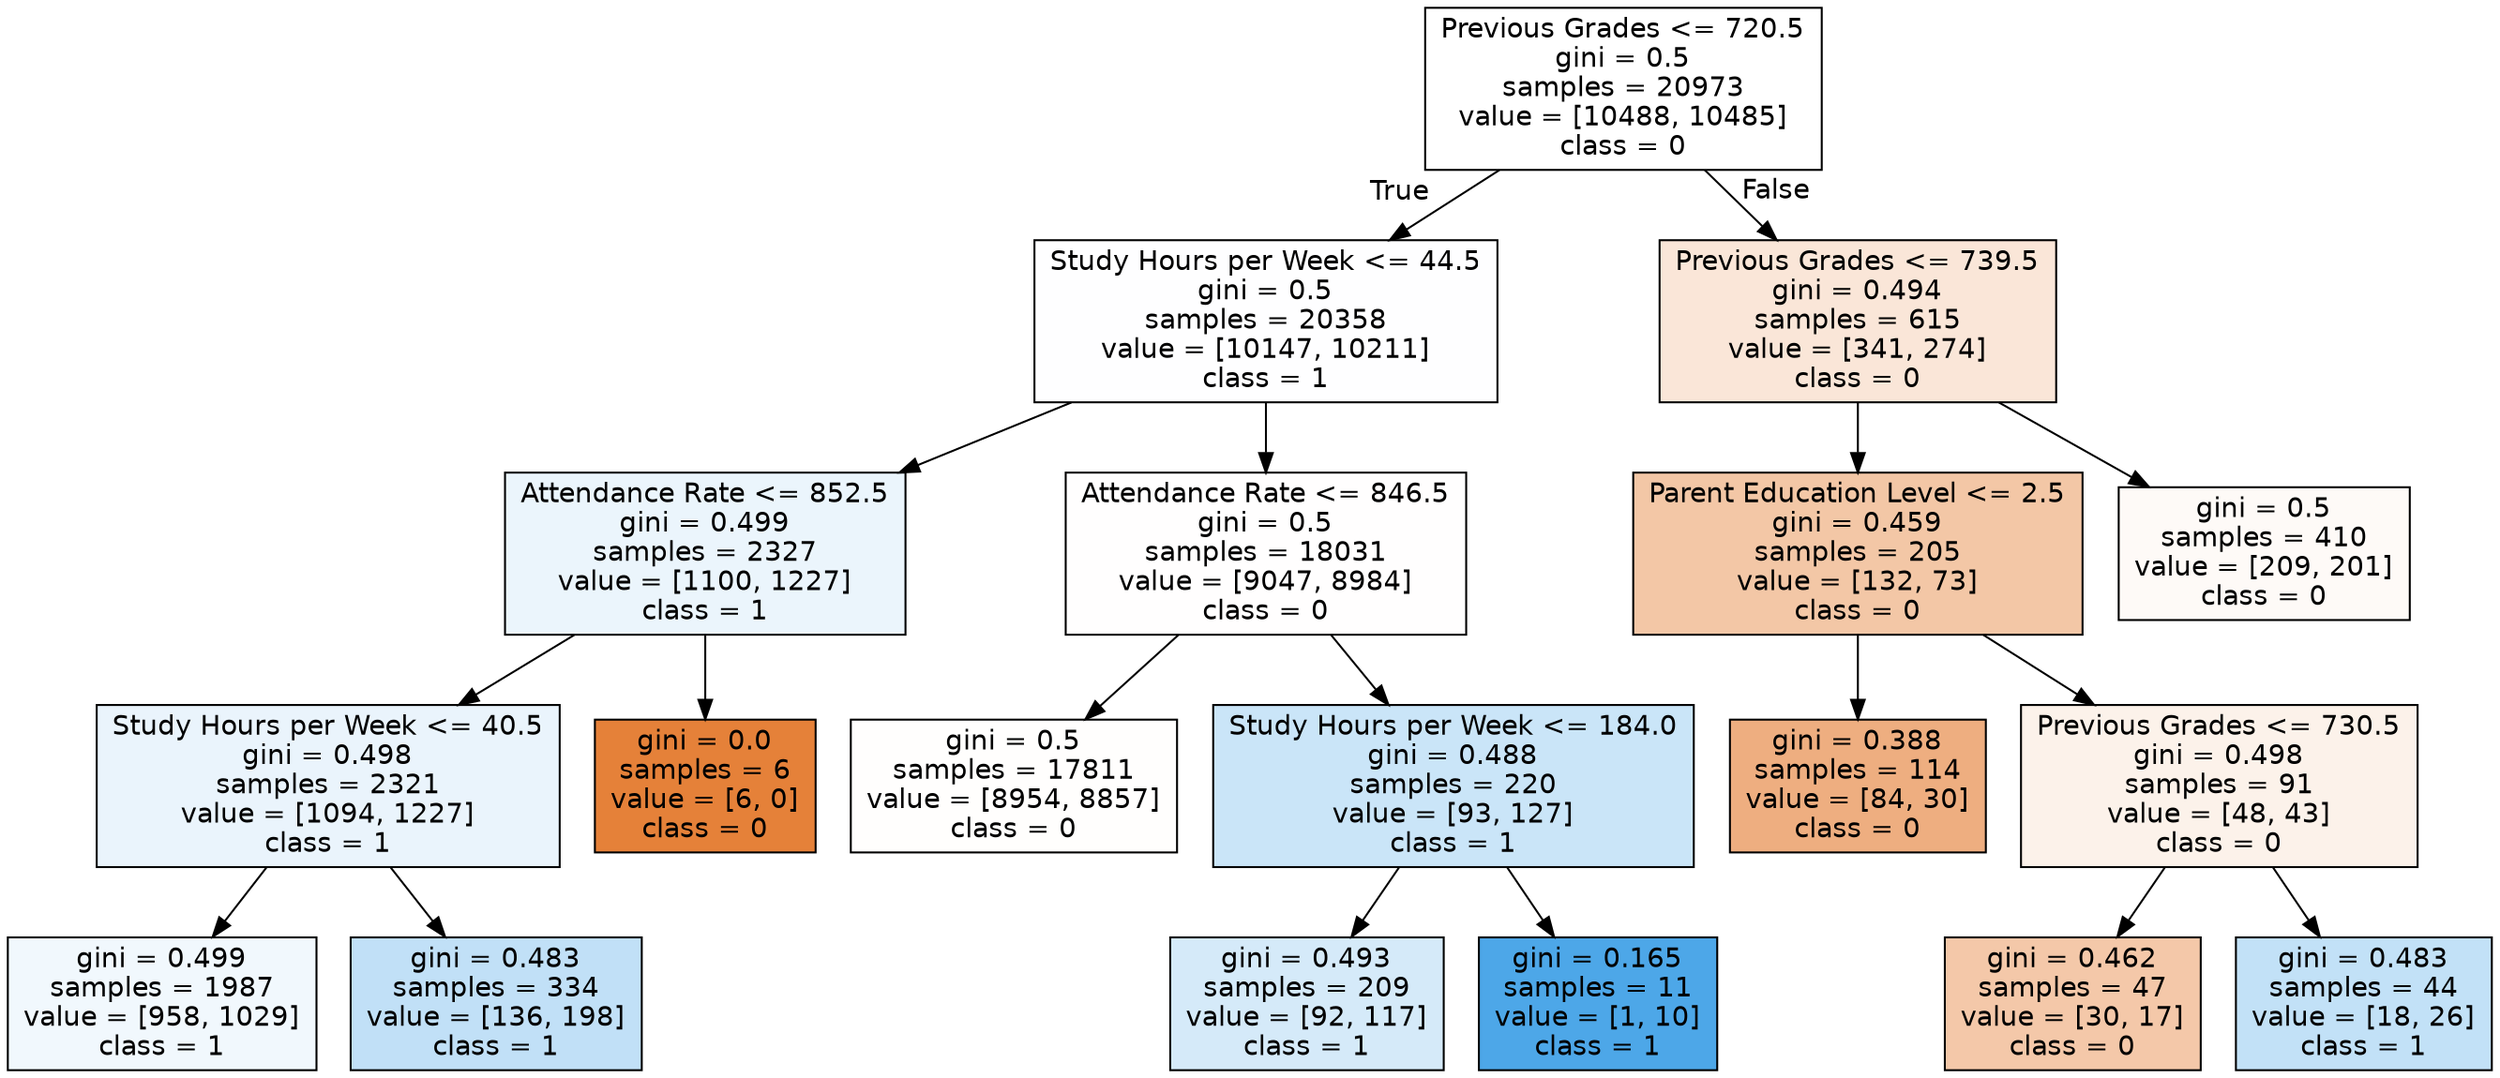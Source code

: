 digraph Tree {
node [shape=box, style="filled", color="black", fontname="helvetica"] ;
edge [fontname="helvetica"] ;
0 [label="Previous Grades <= 720.5\ngini = 0.5\nsamples = 20973\nvalue = [10488, 10485]\nclass = 0", fillcolor="#ffffff"] ;
1 [label="Study Hours per Week <= 44.5\ngini = 0.5\nsamples = 20358\nvalue = [10147, 10211]\nclass = 1", fillcolor="#fefeff"] ;
0 -> 1 [labeldistance=2.5, labelangle=45, headlabel="True"] ;
7 [label="Attendance Rate <= 852.5\ngini = 0.499\nsamples = 2327\nvalue = [1100, 1227]\nclass = 1", fillcolor="#ebf5fc"] ;
1 -> 7 ;
9 [label="Study Hours per Week <= 40.5\ngini = 0.498\nsamples = 2321\nvalue = [1094, 1227]\nclass = 1", fillcolor="#eaf4fc"] ;
7 -> 9 ;
11 [label="gini = 0.499\nsamples = 1987\nvalue = [958, 1029]\nclass = 1", fillcolor="#f1f8fd"] ;
9 -> 11 ;
12 [label="gini = 0.483\nsamples = 334\nvalue = [136, 198]\nclass = 1", fillcolor="#c1e0f7"] ;
9 -> 12 ;
10 [label="gini = 0.0\nsamples = 6\nvalue = [6, 0]\nclass = 0", fillcolor="#e58139"] ;
7 -> 10 ;
8 [label="Attendance Rate <= 846.5\ngini = 0.5\nsamples = 18031\nvalue = [9047, 8984]\nclass = 0", fillcolor="#fffefe"] ;
1 -> 8 ;
13 [label="gini = 0.5\nsamples = 17811\nvalue = [8954, 8857]\nclass = 0", fillcolor="#fffefd"] ;
8 -> 13 ;
14 [label="Study Hours per Week <= 184.0\ngini = 0.488\nsamples = 220\nvalue = [93, 127]\nclass = 1", fillcolor="#cae5f8"] ;
8 -> 14 ;
15 [label="gini = 0.493\nsamples = 209\nvalue = [92, 117]\nclass = 1", fillcolor="#d5eaf9"] ;
14 -> 15 ;
16 [label="gini = 0.165\nsamples = 11\nvalue = [1, 10]\nclass = 1", fillcolor="#4da7e8"] ;
14 -> 16 ;
2 [label="Previous Grades <= 739.5\ngini = 0.494\nsamples = 615\nvalue = [341, 274]\nclass = 0", fillcolor="#fae6d8"] ;
0 -> 2 [labeldistance=2.5, labelangle=-45, headlabel="False"] ;
3 [label="Parent Education Level <= 2.5\ngini = 0.459\nsamples = 205\nvalue = [132, 73]\nclass = 0", fillcolor="#f3c7a6"] ;
2 -> 3 ;
5 [label="gini = 0.388\nsamples = 114\nvalue = [84, 30]\nclass = 0", fillcolor="#eeae80"] ;
3 -> 5 ;
6 [label="Previous Grades <= 730.5\ngini = 0.498\nsamples = 91\nvalue = [48, 43]\nclass = 0", fillcolor="#fcf2ea"] ;
3 -> 6 ;
17 [label="gini = 0.462\nsamples = 47\nvalue = [30, 17]\nclass = 0", fillcolor="#f4c8a9"] ;
6 -> 17 ;
18 [label="gini = 0.483\nsamples = 44\nvalue = [18, 26]\nclass = 1", fillcolor="#c2e1f7"] ;
6 -> 18 ;
4 [label="gini = 0.5\nsamples = 410\nvalue = [209, 201]\nclass = 0", fillcolor="#fefaf7"] ;
2 -> 4 ;
}